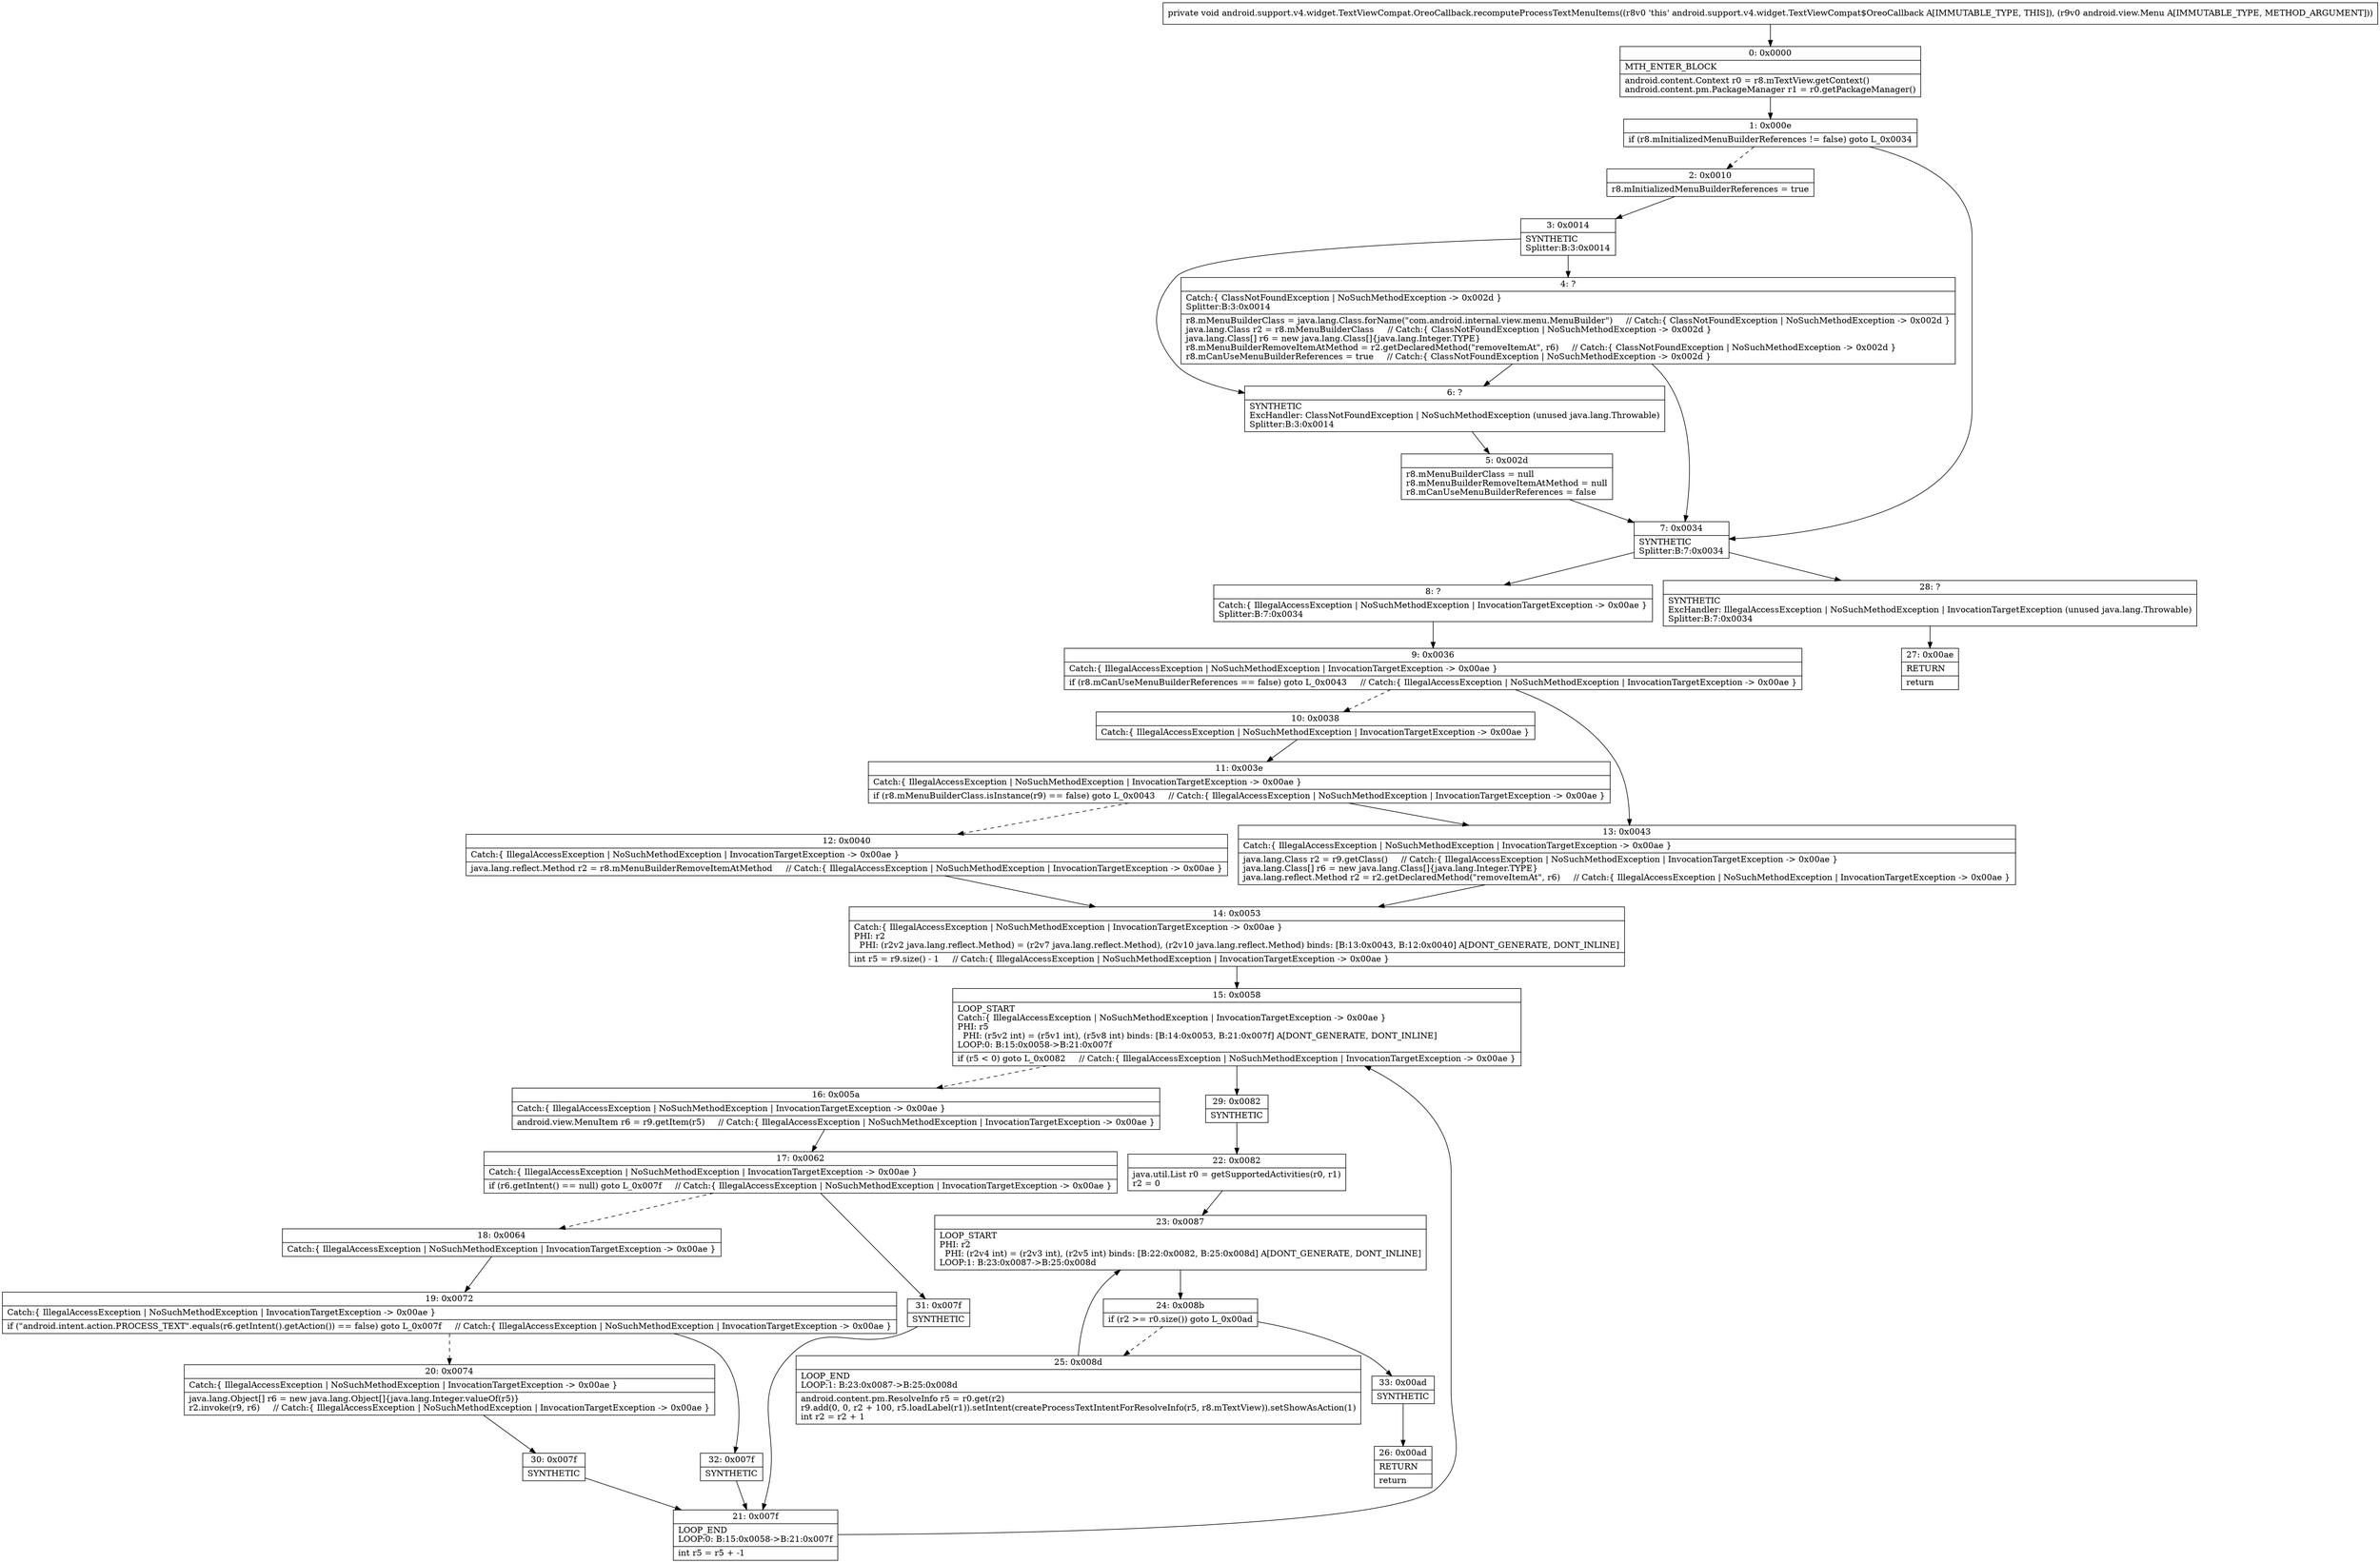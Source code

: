 digraph "CFG forandroid.support.v4.widget.TextViewCompat.OreoCallback.recomputeProcessTextMenuItems(Landroid\/view\/Menu;)V" {
Node_0 [shape=record,label="{0\:\ 0x0000|MTH_ENTER_BLOCK\l|android.content.Context r0 = r8.mTextView.getContext()\landroid.content.pm.PackageManager r1 = r0.getPackageManager()\l}"];
Node_1 [shape=record,label="{1\:\ 0x000e|if (r8.mInitializedMenuBuilderReferences != false) goto L_0x0034\l}"];
Node_2 [shape=record,label="{2\:\ 0x0010|r8.mInitializedMenuBuilderReferences = true\l}"];
Node_3 [shape=record,label="{3\:\ 0x0014|SYNTHETIC\lSplitter:B:3:0x0014\l}"];
Node_4 [shape=record,label="{4\:\ ?|Catch:\{ ClassNotFoundException \| NoSuchMethodException \-\> 0x002d \}\lSplitter:B:3:0x0014\l|r8.mMenuBuilderClass = java.lang.Class.forName(\"com.android.internal.view.menu.MenuBuilder\")     \/\/ Catch:\{ ClassNotFoundException \| NoSuchMethodException \-\> 0x002d \}\ljava.lang.Class r2 = r8.mMenuBuilderClass     \/\/ Catch:\{ ClassNotFoundException \| NoSuchMethodException \-\> 0x002d \}\ljava.lang.Class[] r6 = new java.lang.Class[]\{java.lang.Integer.TYPE\}\lr8.mMenuBuilderRemoveItemAtMethod = r2.getDeclaredMethod(\"removeItemAt\", r6)     \/\/ Catch:\{ ClassNotFoundException \| NoSuchMethodException \-\> 0x002d \}\lr8.mCanUseMenuBuilderReferences = true     \/\/ Catch:\{ ClassNotFoundException \| NoSuchMethodException \-\> 0x002d \}\l}"];
Node_5 [shape=record,label="{5\:\ 0x002d|r8.mMenuBuilderClass = null\lr8.mMenuBuilderRemoveItemAtMethod = null\lr8.mCanUseMenuBuilderReferences = false\l}"];
Node_6 [shape=record,label="{6\:\ ?|SYNTHETIC\lExcHandler: ClassNotFoundException \| NoSuchMethodException (unused java.lang.Throwable)\lSplitter:B:3:0x0014\l}"];
Node_7 [shape=record,label="{7\:\ 0x0034|SYNTHETIC\lSplitter:B:7:0x0034\l}"];
Node_8 [shape=record,label="{8\:\ ?|Catch:\{ IllegalAccessException \| NoSuchMethodException \| InvocationTargetException \-\> 0x00ae \}\lSplitter:B:7:0x0034\l}"];
Node_9 [shape=record,label="{9\:\ 0x0036|Catch:\{ IllegalAccessException \| NoSuchMethodException \| InvocationTargetException \-\> 0x00ae \}\l|if (r8.mCanUseMenuBuilderReferences == false) goto L_0x0043     \/\/ Catch:\{ IllegalAccessException \| NoSuchMethodException \| InvocationTargetException \-\> 0x00ae \}\l}"];
Node_10 [shape=record,label="{10\:\ 0x0038|Catch:\{ IllegalAccessException \| NoSuchMethodException \| InvocationTargetException \-\> 0x00ae \}\l}"];
Node_11 [shape=record,label="{11\:\ 0x003e|Catch:\{ IllegalAccessException \| NoSuchMethodException \| InvocationTargetException \-\> 0x00ae \}\l|if (r8.mMenuBuilderClass.isInstance(r9) == false) goto L_0x0043     \/\/ Catch:\{ IllegalAccessException \| NoSuchMethodException \| InvocationTargetException \-\> 0x00ae \}\l}"];
Node_12 [shape=record,label="{12\:\ 0x0040|Catch:\{ IllegalAccessException \| NoSuchMethodException \| InvocationTargetException \-\> 0x00ae \}\l|java.lang.reflect.Method r2 = r8.mMenuBuilderRemoveItemAtMethod     \/\/ Catch:\{ IllegalAccessException \| NoSuchMethodException \| InvocationTargetException \-\> 0x00ae \}\l}"];
Node_13 [shape=record,label="{13\:\ 0x0043|Catch:\{ IllegalAccessException \| NoSuchMethodException \| InvocationTargetException \-\> 0x00ae \}\l|java.lang.Class r2 = r9.getClass()     \/\/ Catch:\{ IllegalAccessException \| NoSuchMethodException \| InvocationTargetException \-\> 0x00ae \}\ljava.lang.Class[] r6 = new java.lang.Class[]\{java.lang.Integer.TYPE\}\ljava.lang.reflect.Method r2 = r2.getDeclaredMethod(\"removeItemAt\", r6)     \/\/ Catch:\{ IllegalAccessException \| NoSuchMethodException \| InvocationTargetException \-\> 0x00ae \}\l}"];
Node_14 [shape=record,label="{14\:\ 0x0053|Catch:\{ IllegalAccessException \| NoSuchMethodException \| InvocationTargetException \-\> 0x00ae \}\lPHI: r2 \l  PHI: (r2v2 java.lang.reflect.Method) = (r2v7 java.lang.reflect.Method), (r2v10 java.lang.reflect.Method) binds: [B:13:0x0043, B:12:0x0040] A[DONT_GENERATE, DONT_INLINE]\l|int r5 = r9.size() \- 1     \/\/ Catch:\{ IllegalAccessException \| NoSuchMethodException \| InvocationTargetException \-\> 0x00ae \}\l}"];
Node_15 [shape=record,label="{15\:\ 0x0058|LOOP_START\lCatch:\{ IllegalAccessException \| NoSuchMethodException \| InvocationTargetException \-\> 0x00ae \}\lPHI: r5 \l  PHI: (r5v2 int) = (r5v1 int), (r5v8 int) binds: [B:14:0x0053, B:21:0x007f] A[DONT_GENERATE, DONT_INLINE]\lLOOP:0: B:15:0x0058\-\>B:21:0x007f\l|if (r5 \< 0) goto L_0x0082     \/\/ Catch:\{ IllegalAccessException \| NoSuchMethodException \| InvocationTargetException \-\> 0x00ae \}\l}"];
Node_16 [shape=record,label="{16\:\ 0x005a|Catch:\{ IllegalAccessException \| NoSuchMethodException \| InvocationTargetException \-\> 0x00ae \}\l|android.view.MenuItem r6 = r9.getItem(r5)     \/\/ Catch:\{ IllegalAccessException \| NoSuchMethodException \| InvocationTargetException \-\> 0x00ae \}\l}"];
Node_17 [shape=record,label="{17\:\ 0x0062|Catch:\{ IllegalAccessException \| NoSuchMethodException \| InvocationTargetException \-\> 0x00ae \}\l|if (r6.getIntent() == null) goto L_0x007f     \/\/ Catch:\{ IllegalAccessException \| NoSuchMethodException \| InvocationTargetException \-\> 0x00ae \}\l}"];
Node_18 [shape=record,label="{18\:\ 0x0064|Catch:\{ IllegalAccessException \| NoSuchMethodException \| InvocationTargetException \-\> 0x00ae \}\l}"];
Node_19 [shape=record,label="{19\:\ 0x0072|Catch:\{ IllegalAccessException \| NoSuchMethodException \| InvocationTargetException \-\> 0x00ae \}\l|if (\"android.intent.action.PROCESS_TEXT\".equals(r6.getIntent().getAction()) == false) goto L_0x007f     \/\/ Catch:\{ IllegalAccessException \| NoSuchMethodException \| InvocationTargetException \-\> 0x00ae \}\l}"];
Node_20 [shape=record,label="{20\:\ 0x0074|Catch:\{ IllegalAccessException \| NoSuchMethodException \| InvocationTargetException \-\> 0x00ae \}\l|java.lang.Object[] r6 = new java.lang.Object[]\{java.lang.Integer.valueOf(r5)\}\lr2.invoke(r9, r6)     \/\/ Catch:\{ IllegalAccessException \| NoSuchMethodException \| InvocationTargetException \-\> 0x00ae \}\l}"];
Node_21 [shape=record,label="{21\:\ 0x007f|LOOP_END\lLOOP:0: B:15:0x0058\-\>B:21:0x007f\l|int r5 = r5 + \-1\l}"];
Node_22 [shape=record,label="{22\:\ 0x0082|java.util.List r0 = getSupportedActivities(r0, r1)\lr2 = 0\l}"];
Node_23 [shape=record,label="{23\:\ 0x0087|LOOP_START\lPHI: r2 \l  PHI: (r2v4 int) = (r2v3 int), (r2v5 int) binds: [B:22:0x0082, B:25:0x008d] A[DONT_GENERATE, DONT_INLINE]\lLOOP:1: B:23:0x0087\-\>B:25:0x008d\l}"];
Node_24 [shape=record,label="{24\:\ 0x008b|if (r2 \>= r0.size()) goto L_0x00ad\l}"];
Node_25 [shape=record,label="{25\:\ 0x008d|LOOP_END\lLOOP:1: B:23:0x0087\-\>B:25:0x008d\l|android.content.pm.ResolveInfo r5 = r0.get(r2)\lr9.add(0, 0, r2 + 100, r5.loadLabel(r1)).setIntent(createProcessTextIntentForResolveInfo(r5, r8.mTextView)).setShowAsAction(1)\lint r2 = r2 + 1\l}"];
Node_26 [shape=record,label="{26\:\ 0x00ad|RETURN\l|return\l}"];
Node_27 [shape=record,label="{27\:\ 0x00ae|RETURN\l|return\l}"];
Node_28 [shape=record,label="{28\:\ ?|SYNTHETIC\lExcHandler: IllegalAccessException \| NoSuchMethodException \| InvocationTargetException (unused java.lang.Throwable)\lSplitter:B:7:0x0034\l}"];
Node_29 [shape=record,label="{29\:\ 0x0082|SYNTHETIC\l}"];
Node_30 [shape=record,label="{30\:\ 0x007f|SYNTHETIC\l}"];
Node_31 [shape=record,label="{31\:\ 0x007f|SYNTHETIC\l}"];
Node_32 [shape=record,label="{32\:\ 0x007f|SYNTHETIC\l}"];
Node_33 [shape=record,label="{33\:\ 0x00ad|SYNTHETIC\l}"];
MethodNode[shape=record,label="{private void android.support.v4.widget.TextViewCompat.OreoCallback.recomputeProcessTextMenuItems((r8v0 'this' android.support.v4.widget.TextViewCompat$OreoCallback A[IMMUTABLE_TYPE, THIS]), (r9v0 android.view.Menu A[IMMUTABLE_TYPE, METHOD_ARGUMENT])) }"];
MethodNode -> Node_0;
Node_0 -> Node_1;
Node_1 -> Node_2[style=dashed];
Node_1 -> Node_7;
Node_2 -> Node_3;
Node_3 -> Node_4;
Node_3 -> Node_6;
Node_4 -> Node_6;
Node_4 -> Node_7;
Node_5 -> Node_7;
Node_6 -> Node_5;
Node_7 -> Node_8;
Node_7 -> Node_28;
Node_8 -> Node_9;
Node_9 -> Node_10[style=dashed];
Node_9 -> Node_13;
Node_10 -> Node_11;
Node_11 -> Node_12[style=dashed];
Node_11 -> Node_13;
Node_12 -> Node_14;
Node_13 -> Node_14;
Node_14 -> Node_15;
Node_15 -> Node_16[style=dashed];
Node_15 -> Node_29;
Node_16 -> Node_17;
Node_17 -> Node_18[style=dashed];
Node_17 -> Node_31;
Node_18 -> Node_19;
Node_19 -> Node_20[style=dashed];
Node_19 -> Node_32;
Node_20 -> Node_30;
Node_21 -> Node_15;
Node_22 -> Node_23;
Node_23 -> Node_24;
Node_24 -> Node_25[style=dashed];
Node_24 -> Node_33;
Node_25 -> Node_23;
Node_28 -> Node_27;
Node_29 -> Node_22;
Node_30 -> Node_21;
Node_31 -> Node_21;
Node_32 -> Node_21;
Node_33 -> Node_26;
}

